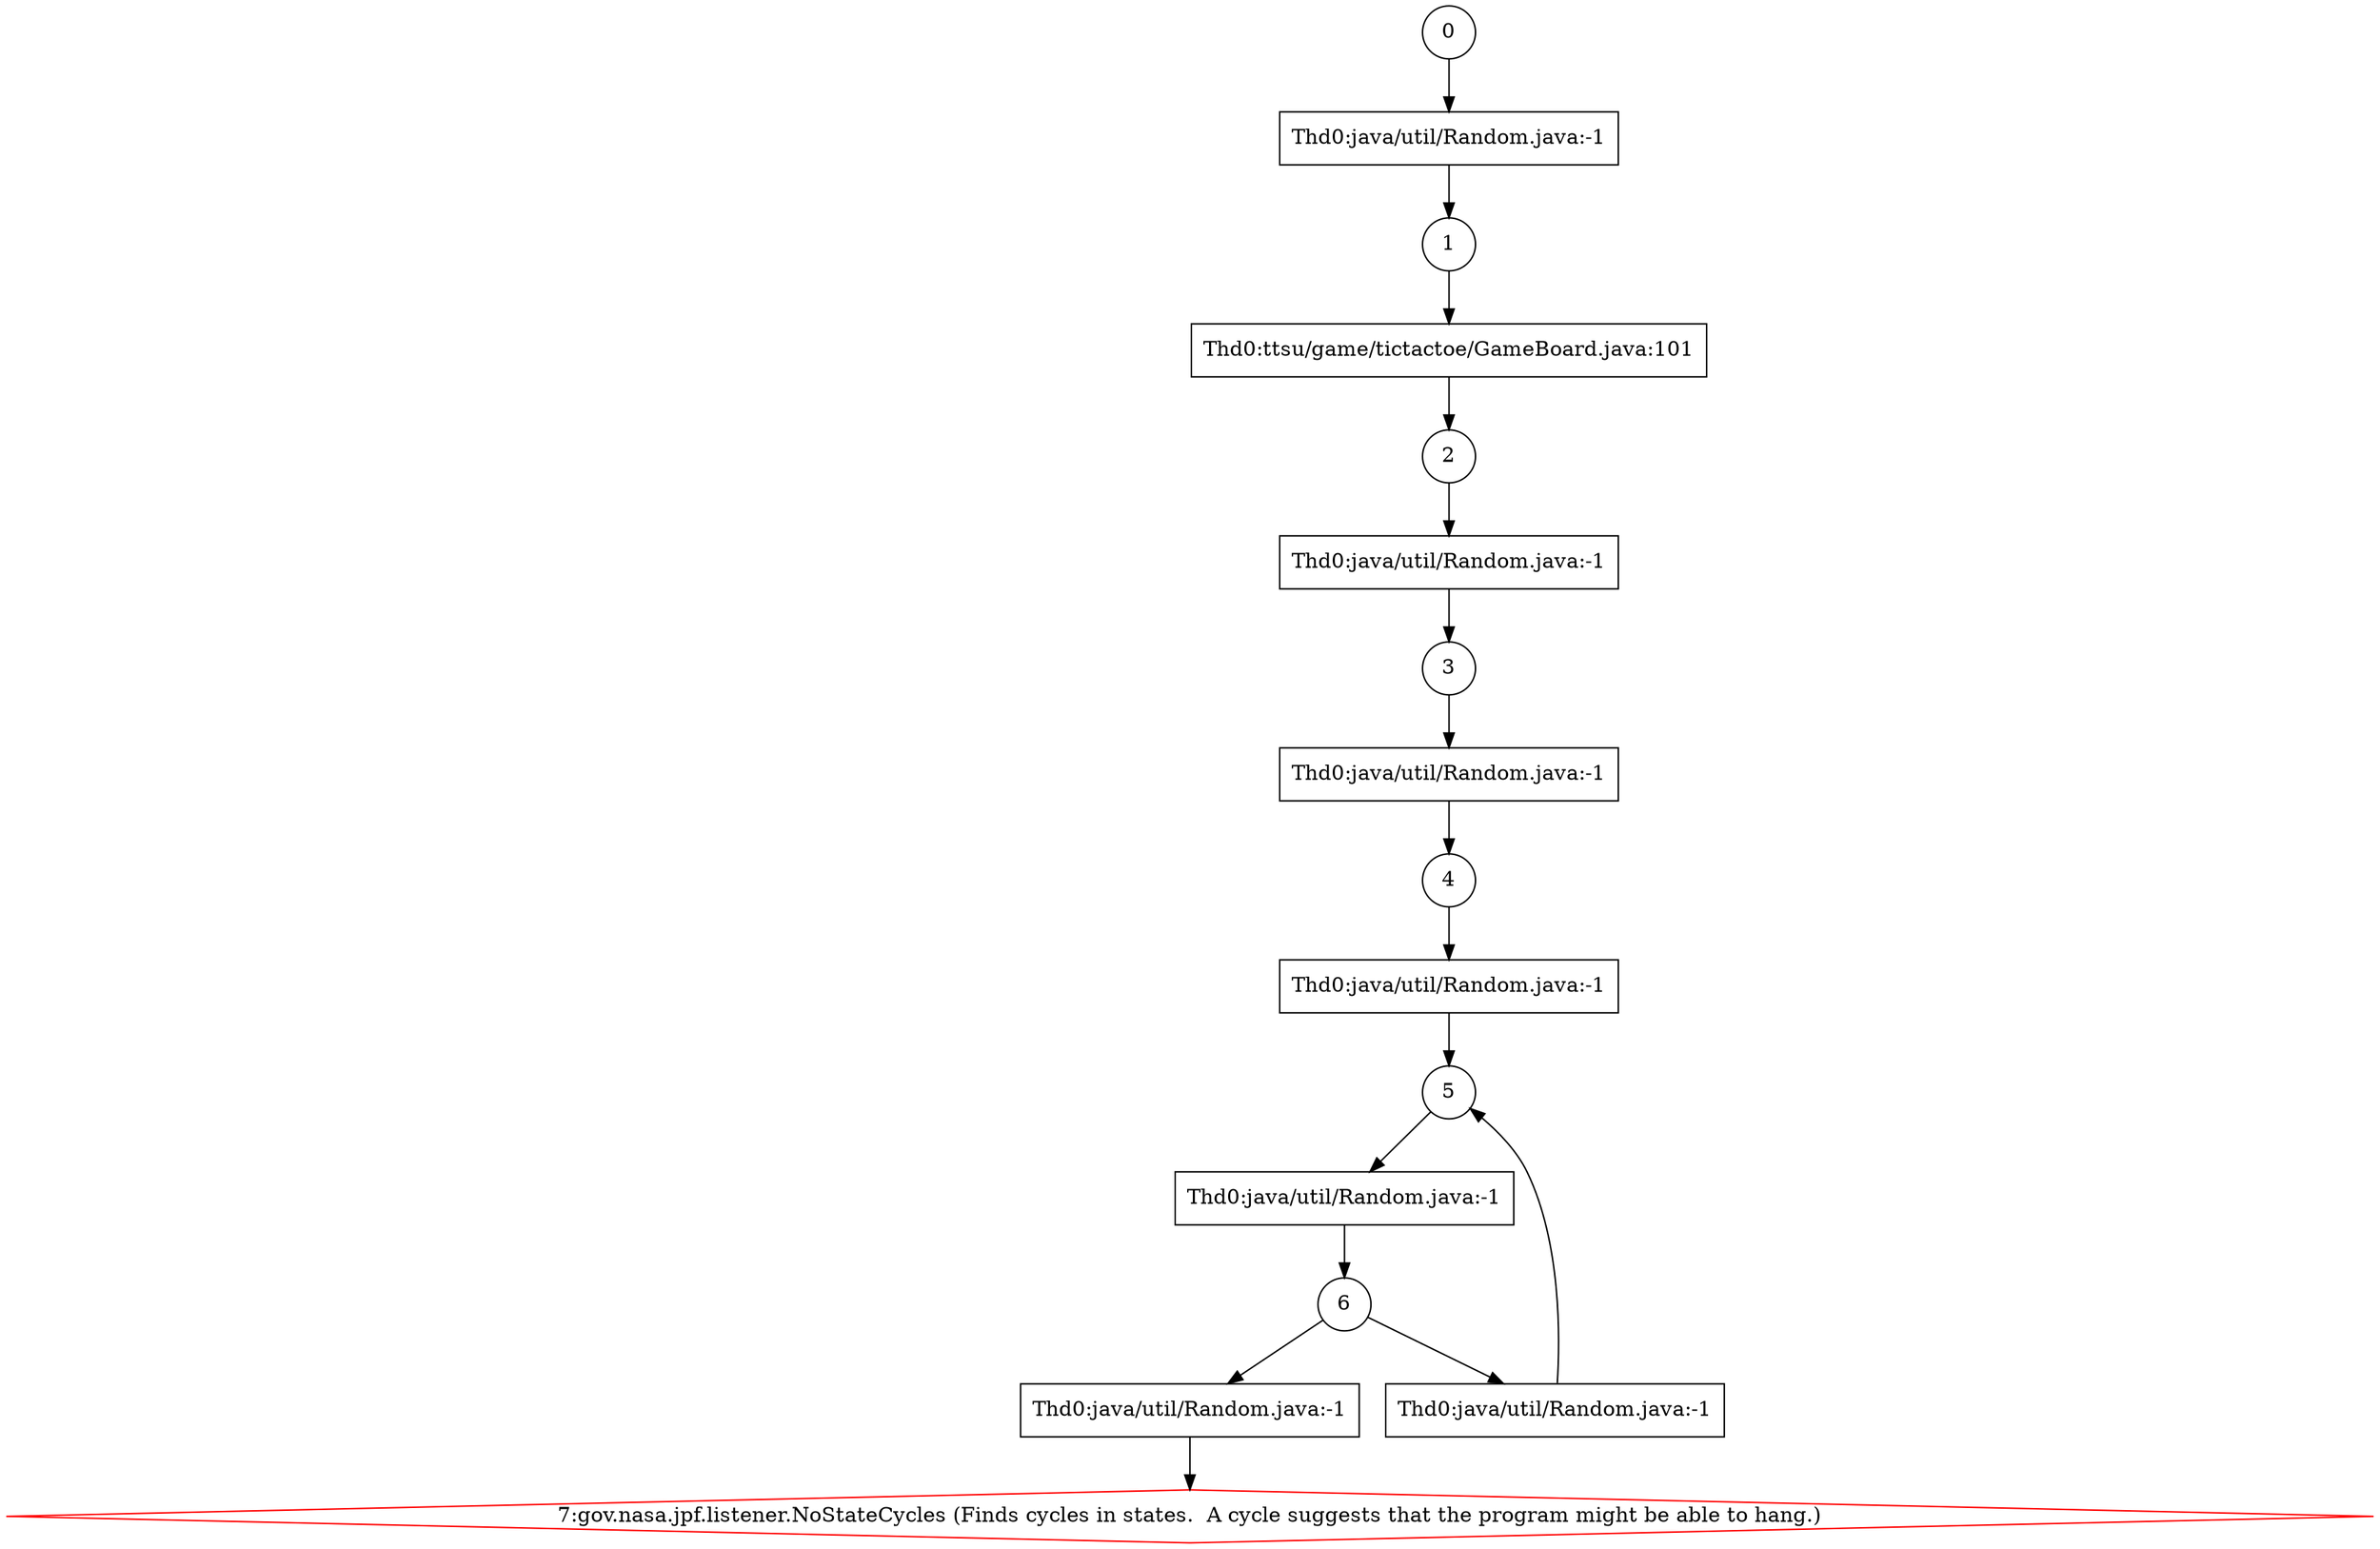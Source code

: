 digraph jpf_state_space {
/* searchAdvanced(0, Thd0:java/util/Random.java:-1, true) */
/* searchAdvanced(1, Thd0:java/util/Random.java:-1, true) */
  st0 -> tr0;
  tr0 [label="Thd0:java/util/Random.java:-1",shape=box]
  tr0 -> st1;  st0 [label="0",shape=circle,color=black];
/* searchAdvanced(2, Thd0:ttsu/game/tictactoe/GameBoard.java:101, true) */
  st1 -> tr1;
  tr1 [label="Thd0:ttsu/game/tictactoe/GameBoard.java:101",shape=box]
  tr1 -> st2;  st1 [label="1",shape=circle,color=black];
/* searchAdvanced(3, Thd0:java/util/Random.java:-1, true) */
  st2 -> tr2;
  tr2 [label="Thd0:java/util/Random.java:-1",shape=box]
  tr2 -> st3;  st2 [label="2",shape=circle,color=black];
/* searchAdvanced(4, Thd0:java/util/Random.java:-1, true) */
  st3 -> tr3;
  tr3 [label="Thd0:java/util/Random.java:-1",shape=box]
  tr3 -> st4;  st3 [label="3",shape=circle,color=black];
/* searchAdvanced(5, Thd0:java/util/Random.java:-1, true) */
  st4 -> tr4;
  tr4 [label="Thd0:java/util/Random.java:-1",shape=box]
  tr4 -> st5;  st4 [label="4",shape=circle,color=black];
/* searchAdvanced(6, Thd0:java/util/Random.java:-1, true) */
  st5 -> tr5;
  tr5 [label="Thd0:java/util/Random.java:-1",shape=box]
  tr5 -> st6;  st5 [label="5",shape=circle,color=black];
/* searchAdvanced(5, Thd0:java/util/Random.java:-1, true) */
  st6 -> tr6;
  tr6 [label="Thd0:java/util/Random.java:-1",shape=box]
  tr6 -> st5;  st6 [label="6",shape=circle,color=black];
/* searchBacktracked(gov.nasa.jpf.listener.StateSpaceDot$StateInformation@4eb7f003) */
/* searchAdvanced(7, Thd0:java/util/Random.java:-1, true) */
  st6 -> tr7;
  tr7 [label="Thd0:java/util/Random.java:-1",shape=box]
  tr7 -> st7;/* propertyViolated(7) */
  st7 [label="7:gov.nasa.jpf.listener.NoStateCycles (Finds cycles in states.  A cycle suggests that the program might be able to hang.)",shape=diamond,color=red];
}
